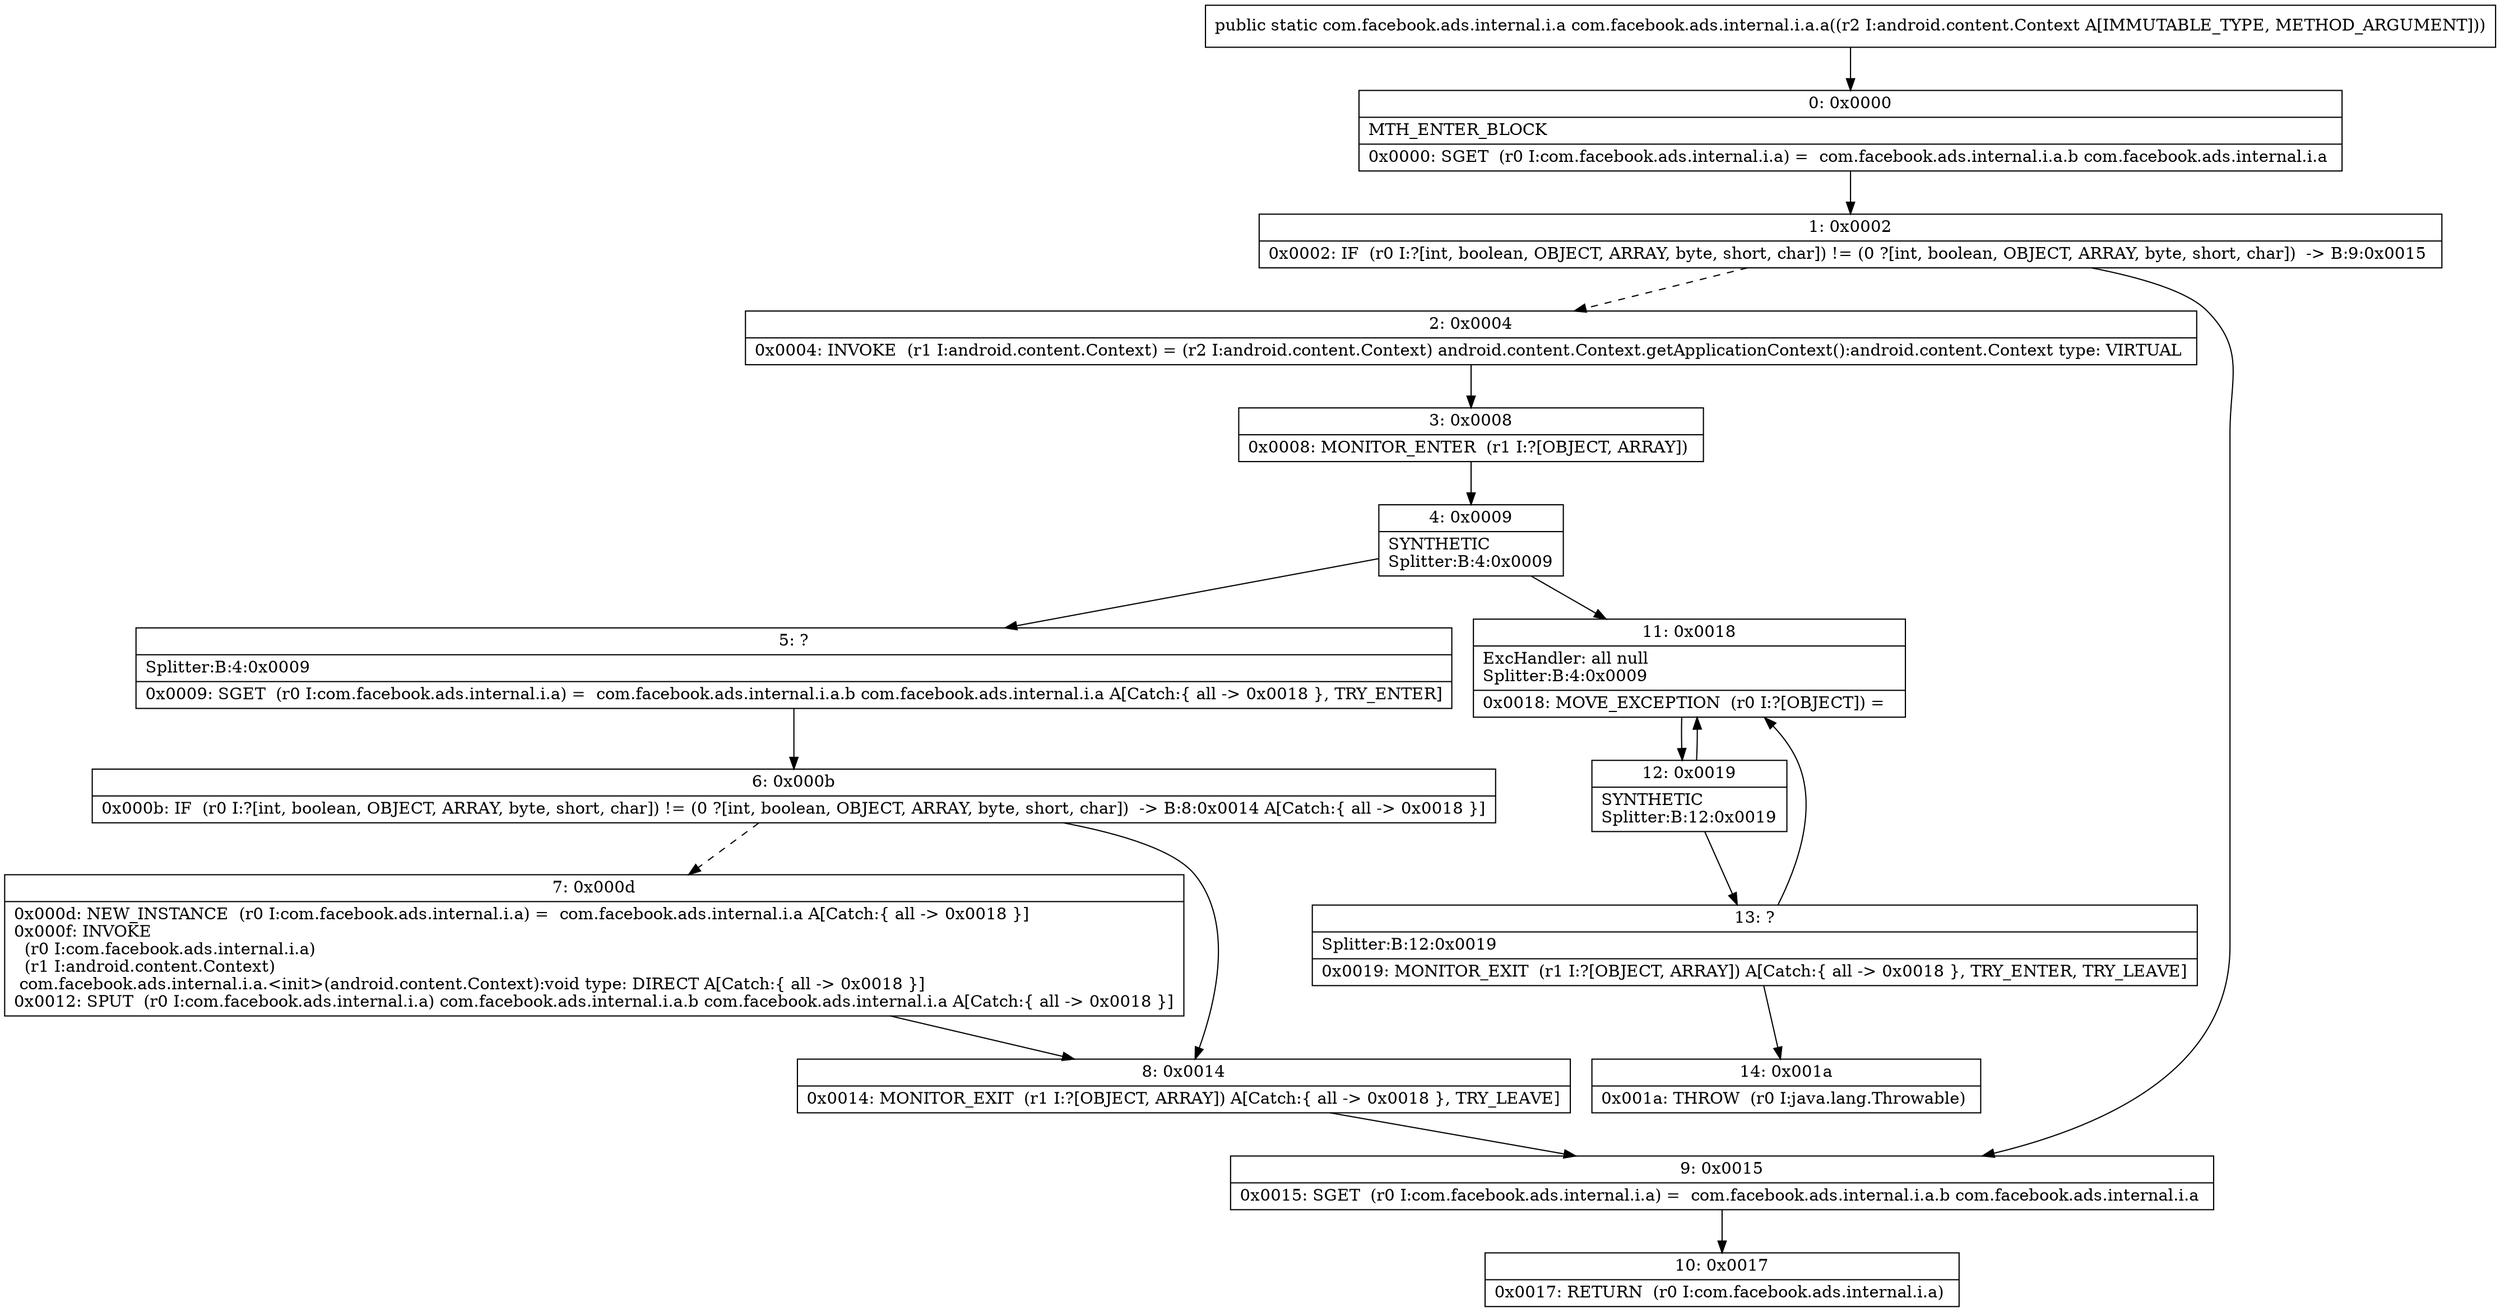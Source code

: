 digraph "CFG forcom.facebook.ads.internal.i.a.a(Landroid\/content\/Context;)Lcom\/facebook\/ads\/internal\/i\/a;" {
Node_0 [shape=record,label="{0\:\ 0x0000|MTH_ENTER_BLOCK\l|0x0000: SGET  (r0 I:com.facebook.ads.internal.i.a) =  com.facebook.ads.internal.i.a.b com.facebook.ads.internal.i.a \l}"];
Node_1 [shape=record,label="{1\:\ 0x0002|0x0002: IF  (r0 I:?[int, boolean, OBJECT, ARRAY, byte, short, char]) != (0 ?[int, boolean, OBJECT, ARRAY, byte, short, char])  \-\> B:9:0x0015 \l}"];
Node_2 [shape=record,label="{2\:\ 0x0004|0x0004: INVOKE  (r1 I:android.content.Context) = (r2 I:android.content.Context) android.content.Context.getApplicationContext():android.content.Context type: VIRTUAL \l}"];
Node_3 [shape=record,label="{3\:\ 0x0008|0x0008: MONITOR_ENTER  (r1 I:?[OBJECT, ARRAY]) \l}"];
Node_4 [shape=record,label="{4\:\ 0x0009|SYNTHETIC\lSplitter:B:4:0x0009\l}"];
Node_5 [shape=record,label="{5\:\ ?|Splitter:B:4:0x0009\l|0x0009: SGET  (r0 I:com.facebook.ads.internal.i.a) =  com.facebook.ads.internal.i.a.b com.facebook.ads.internal.i.a A[Catch:\{ all \-\> 0x0018 \}, TRY_ENTER]\l}"];
Node_6 [shape=record,label="{6\:\ 0x000b|0x000b: IF  (r0 I:?[int, boolean, OBJECT, ARRAY, byte, short, char]) != (0 ?[int, boolean, OBJECT, ARRAY, byte, short, char])  \-\> B:8:0x0014 A[Catch:\{ all \-\> 0x0018 \}]\l}"];
Node_7 [shape=record,label="{7\:\ 0x000d|0x000d: NEW_INSTANCE  (r0 I:com.facebook.ads.internal.i.a) =  com.facebook.ads.internal.i.a A[Catch:\{ all \-\> 0x0018 \}]\l0x000f: INVOKE  \l  (r0 I:com.facebook.ads.internal.i.a)\l  (r1 I:android.content.Context)\l com.facebook.ads.internal.i.a.\<init\>(android.content.Context):void type: DIRECT A[Catch:\{ all \-\> 0x0018 \}]\l0x0012: SPUT  (r0 I:com.facebook.ads.internal.i.a) com.facebook.ads.internal.i.a.b com.facebook.ads.internal.i.a A[Catch:\{ all \-\> 0x0018 \}]\l}"];
Node_8 [shape=record,label="{8\:\ 0x0014|0x0014: MONITOR_EXIT  (r1 I:?[OBJECT, ARRAY]) A[Catch:\{ all \-\> 0x0018 \}, TRY_LEAVE]\l}"];
Node_9 [shape=record,label="{9\:\ 0x0015|0x0015: SGET  (r0 I:com.facebook.ads.internal.i.a) =  com.facebook.ads.internal.i.a.b com.facebook.ads.internal.i.a \l}"];
Node_10 [shape=record,label="{10\:\ 0x0017|0x0017: RETURN  (r0 I:com.facebook.ads.internal.i.a) \l}"];
Node_11 [shape=record,label="{11\:\ 0x0018|ExcHandler: all null\lSplitter:B:4:0x0009\l|0x0018: MOVE_EXCEPTION  (r0 I:?[OBJECT]) =  \l}"];
Node_12 [shape=record,label="{12\:\ 0x0019|SYNTHETIC\lSplitter:B:12:0x0019\l}"];
Node_13 [shape=record,label="{13\:\ ?|Splitter:B:12:0x0019\l|0x0019: MONITOR_EXIT  (r1 I:?[OBJECT, ARRAY]) A[Catch:\{ all \-\> 0x0018 \}, TRY_ENTER, TRY_LEAVE]\l}"];
Node_14 [shape=record,label="{14\:\ 0x001a|0x001a: THROW  (r0 I:java.lang.Throwable) \l}"];
MethodNode[shape=record,label="{public static com.facebook.ads.internal.i.a com.facebook.ads.internal.i.a.a((r2 I:android.content.Context A[IMMUTABLE_TYPE, METHOD_ARGUMENT])) }"];
MethodNode -> Node_0;
Node_0 -> Node_1;
Node_1 -> Node_2[style=dashed];
Node_1 -> Node_9;
Node_2 -> Node_3;
Node_3 -> Node_4;
Node_4 -> Node_5;
Node_4 -> Node_11;
Node_5 -> Node_6;
Node_6 -> Node_7[style=dashed];
Node_6 -> Node_8;
Node_7 -> Node_8;
Node_8 -> Node_9;
Node_9 -> Node_10;
Node_11 -> Node_12;
Node_12 -> Node_13;
Node_12 -> Node_11;
Node_13 -> Node_14;
Node_13 -> Node_11;
}

